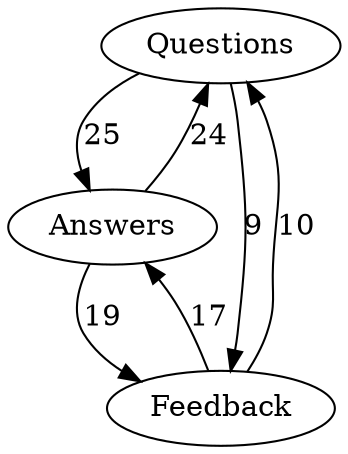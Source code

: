 // test
digraph gazeDataOutput17 {
	node [group=a]
	Questions
	Answers
	Feedback
	Answers -> Questions [label=24]
	Questions -> Answers [label=25]
	Answers -> Feedback [label=19]
	Feedback -> Answers [label=17]
	Questions -> Feedback [label=9]
	Feedback -> Questions [label=10]
	edge [style=invis]
	Questions -> Answers
	Answers -> Feedback
}
